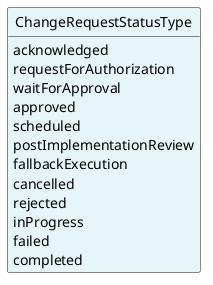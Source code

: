 @startuml
hide circle
hide methods
hide stereotype
show <<Enumeration>> stereotype
skinparam class {
   BackgroundColor<<Enumeration>> #E6F5F7
   BackgroundColor<<Ref>> #FFFFE0
   BackgroundColor<<Pivot>> #FFFFFFF
   BackgroundColor<<SimpleType>> #E2F0DA
   BackgroundColor #FCF2E3
}

class ChangeRequestStatusType <<Enumeration>> {
    acknowledged
    requestForAuthorization
    waitForApproval
    approved
    scheduled
    postImplementationReview
    fallbackExecution
    cancelled
    rejected
    inProgress
    failed
    completed
}


@enduml